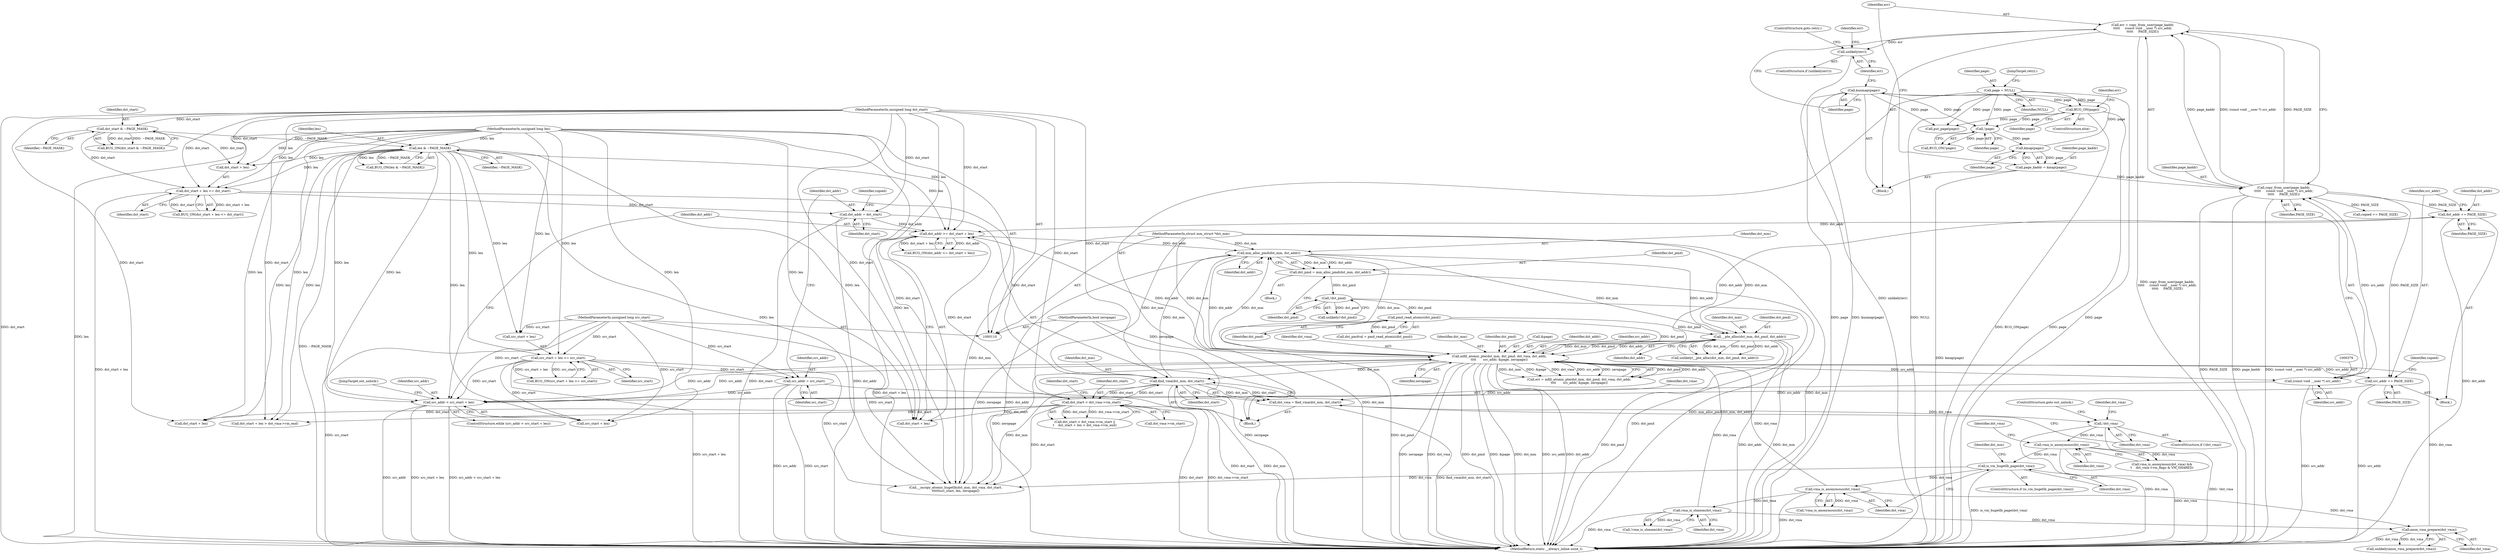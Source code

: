 digraph "0_linux_29ec90660d68bbdd69507c1c8b4e33aa299278b1_1@API" {
"1000371" [label="(Call,err = copy_from_user(page_kaddr,\n\t\t\t\t\t     (const void __user *) src_addr,\n\t\t\t\t\t     PAGE_SIZE))"];
"1000373" [label="(Call,copy_from_user(page_kaddr,\n\t\t\t\t\t     (const void __user *) src_addr,\n\t\t\t\t\t     PAGE_SIZE))"];
"1000367" [label="(Call,page_kaddr = kmap(page))"];
"1000369" [label="(Call,kmap(page))"];
"1000365" [label="(Call,!page)"];
"1000379" [label="(Call,kunmap(page))"];
"1000154" [label="(Call,page = NULL)"];
"1000392" [label="(Call,BUG_ON(page))"];
"1000375" [label="(Call,(const void __user *) src_addr)"];
"1000341" [label="(Call,mfill_atomic_pte(dst_mm, dst_pmd, dst_vma, dst_addr,\n\t\t\t\t       src_addr, &page, zeropage))"];
"1000310" [label="(Call,__pte_alloc(dst_mm, dst_pmd, dst_addr))"];
"1000277" [label="(Call,mm_alloc_pmd(dst_mm, dst_addr))"];
"1000180" [label="(Call,find_vma(dst_mm, dst_start))"];
"1000111" [label="(MethodParameterIn,struct mm_struct *dst_mm)"];
"1000112" [label="(MethodParameterIn,unsigned long dst_start)"];
"1000197" [label="(Call,dst_start < dst_vma->vm_start)"];
"1000140" [label="(Call,dst_start + len <= dst_start)"];
"1000126" [label="(Call,dst_start & ~PAGE_MASK)"];
"1000114" [label="(MethodParameterIn,unsigned long len)"];
"1000130" [label="(Call,len & ~PAGE_MASK)"];
"1000270" [label="(Call,dst_addr >= dst_start + len)"];
"1000148" [label="(Call,dst_addr = dst_start)"];
"1000398" [label="(Call,dst_addr += PAGE_SIZE)"];
"1000292" [label="(Call,pmd_read_atomic(dst_pmd))"];
"1000282" [label="(Call,!dst_pmd)"];
"1000275" [label="(Call,dst_pmd = mm_alloc_pmd(dst_mm, dst_addr))"];
"1000258" [label="(Call,anon_vma_prepare(dst_vma))"];
"1000239" [label="(Call,vma_is_anonymous(dst_vma))"];
"1000226" [label="(Call,is_vm_hugetlb_page(dst_vma))"];
"1000217" [label="(Call,vma_is_anonymous(dst_vma))"];
"1000184" [label="(Call,!dst_vma)"];
"1000178" [label="(Call,dst_vma = find_vma(dst_mm, dst_start))"];
"1000242" [label="(Call,vma_is_shmem(dst_vma))"];
"1000262" [label="(Call,src_addr < src_start + len)"];
"1000401" [label="(Call,src_addr += PAGE_SIZE)"];
"1000145" [label="(Call,src_addr = src_start)"];
"1000134" [label="(Call,src_start + len <= src_start)"];
"1000113" [label="(MethodParameterIn,unsigned long src_start)"];
"1000115" [label="(MethodParameterIn,bool zeropage)"];
"1000382" [label="(Call,unlikely(err))"];
"1000365" [label="(Call,!page)"];
"1000382" [label="(Call,unlikely(err))"];
"1000391" [label="(ControlStructure,else)"];
"1000117" [label="(Block,)"];
"1000401" [label="(Call,src_addr += PAGE_SIZE)"];
"1000199" [label="(Call,dst_vma->vm_start)"];
"1000243" [label="(Identifier,dst_vma)"];
"1000114" [label="(MethodParameterIn,unsigned long len)"];
"1000197" [label="(Call,dst_start < dst_vma->vm_start)"];
"1000371" [label="(Call,err = copy_from_user(page_kaddr,\n\t\t\t\t\t     (const void __user *) src_addr,\n\t\t\t\t\t     PAGE_SIZE))"];
"1000375" [label="(Call,(const void __user *) src_addr)"];
"1000402" [label="(Identifier,src_addr)"];
"1000180" [label="(Call,find_vma(dst_mm, dst_start))"];
"1000127" [label="(Identifier,dst_start)"];
"1000293" [label="(Identifier,dst_pmd)"];
"1000230" [label="(Identifier,dst_mm)"];
"1000191" [label="(Identifier,dst_vma)"];
"1000131" [label="(Identifier,len)"];
"1000345" [label="(Identifier,dst_addr)"];
"1000383" [label="(Identifier,err)"];
"1000128" [label="(Identifier,~PAGE_MASK)"];
"1000377" [label="(Identifier,src_addr)"];
"1000313" [label="(Identifier,dst_addr)"];
"1000218" [label="(Identifier,dst_vma)"];
"1000403" [label="(Identifier,PAGE_SIZE)"];
"1000134" [label="(Call,src_start + len <= src_start)"];
"1000271" [label="(Identifier,dst_addr)"];
"1000139" [label="(Call,BUG_ON(dst_start + len <= dst_start))"];
"1000154" [label="(Call,page = NULL)"];
"1000309" [label="(Call,unlikely(__pte_alloc(dst_mm, dst_pmd, dst_addr)))"];
"1000290" [label="(Call,dst_pmdval = pmd_read_atomic(dst_pmd))"];
"1000226" [label="(Call,is_vm_hugetlb_page(dst_vma))"];
"1000277" [label="(Call,mm_alloc_pmd(dst_mm, dst_addr))"];
"1000125" [label="(Call,BUG_ON(dst_start & ~PAGE_MASK))"];
"1000204" [label="(Identifier,dst_start)"];
"1000182" [label="(Identifier,dst_start)"];
"1000405" [label="(Identifier,copied)"];
"1000179" [label="(Identifier,dst_vma)"];
"1000144" [label="(Identifier,dst_start)"];
"1000275" [label="(Call,dst_pmd = mm_alloc_pmd(dst_mm, dst_addr))"];
"1000311" [label="(Identifier,dst_mm)"];
"1000178" [label="(Call,dst_vma = find_vma(dst_mm, dst_start))"];
"1000346" [label="(Identifier,src_addr)"];
"1000147" [label="(Identifier,src_start)"];
"1000150" [label="(Identifier,dst_start)"];
"1000370" [label="(Identifier,page)"];
"1000112" [label="(MethodParameterIn,unsigned long dst_start)"];
"1000227" [label="(Identifier,dst_vma)"];
"1000216" [label="(Call,vma_is_anonymous(dst_vma) &&\n\t    dst_vma->vm_flags & VM_SHARED)"];
"1000349" [label="(Identifier,zeropage)"];
"1000366" [label="(Identifier,page)"];
"1000238" [label="(Call,!vma_is_anonymous(dst_vma))"];
"1000259" [label="(Identifier,dst_vma)"];
"1000217" [label="(Call,vma_is_anonymous(dst_vma))"];
"1000344" [label="(Identifier,dst_vma)"];
"1000357" [label="(Block,)"];
"1000393" [label="(Identifier,page)"];
"1000386" [label="(Identifier,err)"];
"1000373" [label="(Call,copy_from_user(page_kaddr,\n\t\t\t\t\t     (const void __user *) src_addr,\n\t\t\t\t\t     PAGE_SIZE))"];
"1000126" [label="(Call,dst_start & ~PAGE_MASK)"];
"1000132" [label="(Identifier,~PAGE_MASK)"];
"1000140" [label="(Call,dst_start + len <= dst_start)"];
"1000292" [label="(Call,pmd_read_atomic(dst_pmd))"];
"1000417" [label="(JumpTarget,out_unlock:)"];
"1000130" [label="(Call,len & ~PAGE_MASK)"];
"1000184" [label="(Call,!dst_vma)"];
"1000312" [label="(Identifier,dst_pmd)"];
"1000368" [label="(Identifier,page_kaddr)"];
"1000279" [label="(Identifier,dst_addr)"];
"1000392" [label="(Call,BUG_ON(page))"];
"1000221" [label="(Identifier,dst_vma)"];
"1000264" [label="(Call,src_start + len)"];
"1000115" [label="(MethodParameterIn,bool zeropage)"];
"1000380" [label="(Identifier,page)"];
"1000270" [label="(Call,dst_addr >= dst_start + len)"];
"1000426" [label="(Call,put_page(page))"];
"1000240" [label="(Identifier,dst_vma)"];
"1000133" [label="(Call,BUG_ON(src_start + len <= src_start))"];
"1000113" [label="(MethodParameterIn,unsigned long src_start)"];
"1000396" [label="(Identifier,err)"];
"1000141" [label="(Call,dst_start + len)"];
"1000379" [label="(Call,kunmap(page))"];
"1000276" [label="(Identifier,dst_pmd)"];
"1000129" [label="(Call,BUG_ON(len & ~PAGE_MASK))"];
"1000186" [label="(ControlStructure,goto out_unlock;)"];
"1000342" [label="(Identifier,dst_mm)"];
"1000156" [label="(Identifier,NULL)"];
"1000257" [label="(Call,unlikely(anon_vma_prepare(dst_vma)))"];
"1000272" [label="(Call,dst_start + len)"];
"1000241" [label="(Call,!vma_is_shmem(dst_vma))"];
"1000263" [label="(Identifier,src_addr)"];
"1000400" [label="(Identifier,PAGE_SIZE)"];
"1000198" [label="(Identifier,dst_start)"];
"1000239" [label="(Call,vma_is_anonymous(dst_vma))"];
"1000310" [label="(Call,__pte_alloc(dst_mm, dst_pmd, dst_addr))"];
"1000183" [label="(ControlStructure,if (!dst_vma))"];
"1000364" [label="(Call,BUG_ON(!page))"];
"1000185" [label="(Identifier,dst_vma)"];
"1000203" [label="(Call,dst_start + len)"];
"1000397" [label="(Block,)"];
"1000155" [label="(Identifier,page)"];
"1000202" [label="(Call,dst_start + len > dst_vma->vm_end)"];
"1000146" [label="(Identifier,src_addr)"];
"1000399" [label="(Identifier,dst_addr)"];
"1000343" [label="(Identifier,dst_pmd)"];
"1000111" [label="(MethodParameterIn,struct mm_struct *dst_mm)"];
"1000283" [label="(Identifier,dst_pmd)"];
"1000138" [label="(Identifier,src_start)"];
"1000267" [label="(Block,)"];
"1000145" [label="(Call,src_addr = src_start)"];
"1000157" [label="(JumpTarget,retry:)"];
"1000347" [label="(Call,&page)"];
"1000242" [label="(Call,vma_is_shmem(dst_vma))"];
"1000278" [label="(Identifier,dst_mm)"];
"1000447" [label="(MethodReturn,static __always_inline ssize_t)"];
"1000196" [label="(Call,dst_start < dst_vma->vm_start ||\n\t    dst_start + len > dst_vma->vm_end)"];
"1000225" [label="(ControlStructure,if (is_vm_hugetlb_page(dst_vma)))"];
"1000369" [label="(Call,kmap(page))"];
"1000258" [label="(Call,anon_vma_prepare(dst_vma))"];
"1000135" [label="(Call,src_start + len)"];
"1000398" [label="(Call,dst_addr += PAGE_SIZE)"];
"1000262" [label="(Call,src_addr < src_start + len)"];
"1000152" [label="(Identifier,copied)"];
"1000281" [label="(Call,unlikely(!dst_pmd))"];
"1000390" [label="(ControlStructure,goto retry;)"];
"1000367" [label="(Call,page_kaddr = kmap(page))"];
"1000269" [label="(Call,BUG_ON(dst_addr >= dst_start + len))"];
"1000282" [label="(Call,!dst_pmd)"];
"1000149" [label="(Identifier,dst_addr)"];
"1000339" [label="(Call,err = mfill_atomic_pte(dst_mm, dst_pmd, dst_vma, dst_addr,\n\t\t\t\t       src_addr, &page, zeropage))"];
"1000378" [label="(Identifier,PAGE_SIZE)"];
"1000372" [label="(Identifier,err)"];
"1000181" [label="(Identifier,dst_mm)"];
"1000404" [label="(Call,copied += PAGE_SIZE)"];
"1000341" [label="(Call,mfill_atomic_pte(dst_mm, dst_pmd, dst_vma, dst_addr,\n\t\t\t\t       src_addr, &page, zeropage))"];
"1000261" [label="(ControlStructure,while (src_addr < src_start + len))"];
"1000381" [label="(ControlStructure,if (unlikely(err)))"];
"1000148" [label="(Call,dst_addr = dst_start)"];
"1000229" [label="(Call,__mcopy_atomic_hugetlb(dst_mm, dst_vma, dst_start,\n\t\t\t\t\t\tsrc_start, len, zeropage))"];
"1000374" [label="(Identifier,page_kaddr)"];
"1000371" -> "1000357"  [label="AST: "];
"1000371" -> "1000373"  [label="CFG: "];
"1000372" -> "1000371"  [label="AST: "];
"1000373" -> "1000371"  [label="AST: "];
"1000380" -> "1000371"  [label="CFG: "];
"1000371" -> "1000447"  [label="DDG: copy_from_user(page_kaddr,\n\t\t\t\t\t     (const void __user *) src_addr,\n\t\t\t\t\t     PAGE_SIZE)"];
"1000373" -> "1000371"  [label="DDG: page_kaddr"];
"1000373" -> "1000371"  [label="DDG: (const void __user *) src_addr"];
"1000373" -> "1000371"  [label="DDG: PAGE_SIZE"];
"1000371" -> "1000382"  [label="DDG: err"];
"1000373" -> "1000378"  [label="CFG: "];
"1000374" -> "1000373"  [label="AST: "];
"1000375" -> "1000373"  [label="AST: "];
"1000378" -> "1000373"  [label="AST: "];
"1000373" -> "1000447"  [label="DDG: (const void __user *) src_addr"];
"1000373" -> "1000447"  [label="DDG: PAGE_SIZE"];
"1000373" -> "1000447"  [label="DDG: page_kaddr"];
"1000367" -> "1000373"  [label="DDG: page_kaddr"];
"1000375" -> "1000373"  [label="DDG: src_addr"];
"1000373" -> "1000398"  [label="DDG: PAGE_SIZE"];
"1000373" -> "1000401"  [label="DDG: PAGE_SIZE"];
"1000373" -> "1000404"  [label="DDG: PAGE_SIZE"];
"1000367" -> "1000357"  [label="AST: "];
"1000367" -> "1000369"  [label="CFG: "];
"1000368" -> "1000367"  [label="AST: "];
"1000369" -> "1000367"  [label="AST: "];
"1000372" -> "1000367"  [label="CFG: "];
"1000367" -> "1000447"  [label="DDG: kmap(page)"];
"1000369" -> "1000367"  [label="DDG: page"];
"1000369" -> "1000370"  [label="CFG: "];
"1000370" -> "1000369"  [label="AST: "];
"1000365" -> "1000369"  [label="DDG: page"];
"1000369" -> "1000379"  [label="DDG: page"];
"1000365" -> "1000364"  [label="AST: "];
"1000365" -> "1000366"  [label="CFG: "];
"1000366" -> "1000365"  [label="AST: "];
"1000364" -> "1000365"  [label="CFG: "];
"1000365" -> "1000364"  [label="DDG: page"];
"1000379" -> "1000365"  [label="DDG: page"];
"1000154" -> "1000365"  [label="DDG: page"];
"1000392" -> "1000365"  [label="DDG: page"];
"1000379" -> "1000357"  [label="AST: "];
"1000379" -> "1000380"  [label="CFG: "];
"1000380" -> "1000379"  [label="AST: "];
"1000383" -> "1000379"  [label="CFG: "];
"1000379" -> "1000447"  [label="DDG: page"];
"1000379" -> "1000447"  [label="DDG: kunmap(page)"];
"1000379" -> "1000392"  [label="DDG: page"];
"1000379" -> "1000426"  [label="DDG: page"];
"1000154" -> "1000117"  [label="AST: "];
"1000154" -> "1000156"  [label="CFG: "];
"1000155" -> "1000154"  [label="AST: "];
"1000156" -> "1000154"  [label="AST: "];
"1000157" -> "1000154"  [label="CFG: "];
"1000154" -> "1000447"  [label="DDG: page"];
"1000154" -> "1000447"  [label="DDG: NULL"];
"1000154" -> "1000392"  [label="DDG: page"];
"1000154" -> "1000426"  [label="DDG: page"];
"1000392" -> "1000391"  [label="AST: "];
"1000392" -> "1000393"  [label="CFG: "];
"1000393" -> "1000392"  [label="AST: "];
"1000396" -> "1000392"  [label="CFG: "];
"1000392" -> "1000447"  [label="DDG: BUG_ON(page)"];
"1000392" -> "1000447"  [label="DDG: page"];
"1000392" -> "1000426"  [label="DDG: page"];
"1000375" -> "1000377"  [label="CFG: "];
"1000376" -> "1000375"  [label="AST: "];
"1000377" -> "1000375"  [label="AST: "];
"1000378" -> "1000375"  [label="CFG: "];
"1000375" -> "1000447"  [label="DDG: src_addr"];
"1000375" -> "1000262"  [label="DDG: src_addr"];
"1000341" -> "1000375"  [label="DDG: src_addr"];
"1000341" -> "1000339"  [label="AST: "];
"1000341" -> "1000349"  [label="CFG: "];
"1000342" -> "1000341"  [label="AST: "];
"1000343" -> "1000341"  [label="AST: "];
"1000344" -> "1000341"  [label="AST: "];
"1000345" -> "1000341"  [label="AST: "];
"1000346" -> "1000341"  [label="AST: "];
"1000347" -> "1000341"  [label="AST: "];
"1000349" -> "1000341"  [label="AST: "];
"1000339" -> "1000341"  [label="CFG: "];
"1000341" -> "1000447"  [label="DDG: zeropage"];
"1000341" -> "1000447"  [label="DDG: dst_vma"];
"1000341" -> "1000447"  [label="DDG: dst_pmd"];
"1000341" -> "1000447"  [label="DDG: &page"];
"1000341" -> "1000447"  [label="DDG: dst_mm"];
"1000341" -> "1000447"  [label="DDG: src_addr"];
"1000341" -> "1000447"  [label="DDG: dst_addr"];
"1000341" -> "1000180"  [label="DDG: dst_mm"];
"1000341" -> "1000229"  [label="DDG: zeropage"];
"1000341" -> "1000262"  [label="DDG: src_addr"];
"1000341" -> "1000270"  [label="DDG: dst_addr"];
"1000341" -> "1000277"  [label="DDG: dst_mm"];
"1000341" -> "1000339"  [label="DDG: dst_pmd"];
"1000341" -> "1000339"  [label="DDG: dst_addr"];
"1000341" -> "1000339"  [label="DDG: dst_mm"];
"1000341" -> "1000339"  [label="DDG: &page"];
"1000341" -> "1000339"  [label="DDG: dst_vma"];
"1000341" -> "1000339"  [label="DDG: src_addr"];
"1000341" -> "1000339"  [label="DDG: zeropage"];
"1000310" -> "1000341"  [label="DDG: dst_mm"];
"1000310" -> "1000341"  [label="DDG: dst_pmd"];
"1000310" -> "1000341"  [label="DDG: dst_addr"];
"1000277" -> "1000341"  [label="DDG: dst_mm"];
"1000277" -> "1000341"  [label="DDG: dst_addr"];
"1000111" -> "1000341"  [label="DDG: dst_mm"];
"1000292" -> "1000341"  [label="DDG: dst_pmd"];
"1000258" -> "1000341"  [label="DDG: dst_vma"];
"1000239" -> "1000341"  [label="DDG: dst_vma"];
"1000242" -> "1000341"  [label="DDG: dst_vma"];
"1000262" -> "1000341"  [label="DDG: src_addr"];
"1000115" -> "1000341"  [label="DDG: zeropage"];
"1000341" -> "1000398"  [label="DDG: dst_addr"];
"1000341" -> "1000401"  [label="DDG: src_addr"];
"1000310" -> "1000309"  [label="AST: "];
"1000310" -> "1000313"  [label="CFG: "];
"1000311" -> "1000310"  [label="AST: "];
"1000312" -> "1000310"  [label="AST: "];
"1000313" -> "1000310"  [label="AST: "];
"1000309" -> "1000310"  [label="CFG: "];
"1000310" -> "1000447"  [label="DDG: dst_pmd"];
"1000310" -> "1000447"  [label="DDG: dst_addr"];
"1000310" -> "1000447"  [label="DDG: dst_mm"];
"1000310" -> "1000309"  [label="DDG: dst_mm"];
"1000310" -> "1000309"  [label="DDG: dst_pmd"];
"1000310" -> "1000309"  [label="DDG: dst_addr"];
"1000277" -> "1000310"  [label="DDG: dst_mm"];
"1000277" -> "1000310"  [label="DDG: dst_addr"];
"1000111" -> "1000310"  [label="DDG: dst_mm"];
"1000292" -> "1000310"  [label="DDG: dst_pmd"];
"1000277" -> "1000275"  [label="AST: "];
"1000277" -> "1000279"  [label="CFG: "];
"1000278" -> "1000277"  [label="AST: "];
"1000279" -> "1000277"  [label="AST: "];
"1000275" -> "1000277"  [label="CFG: "];
"1000277" -> "1000447"  [label="DDG: dst_mm"];
"1000277" -> "1000447"  [label="DDG: dst_addr"];
"1000277" -> "1000275"  [label="DDG: dst_mm"];
"1000277" -> "1000275"  [label="DDG: dst_addr"];
"1000180" -> "1000277"  [label="DDG: dst_mm"];
"1000111" -> "1000277"  [label="DDG: dst_mm"];
"1000270" -> "1000277"  [label="DDG: dst_addr"];
"1000180" -> "1000178"  [label="AST: "];
"1000180" -> "1000182"  [label="CFG: "];
"1000181" -> "1000180"  [label="AST: "];
"1000182" -> "1000180"  [label="AST: "];
"1000178" -> "1000180"  [label="CFG: "];
"1000180" -> "1000447"  [label="DDG: dst_start"];
"1000180" -> "1000447"  [label="DDG: dst_mm"];
"1000180" -> "1000178"  [label="DDG: dst_mm"];
"1000180" -> "1000178"  [label="DDG: dst_start"];
"1000111" -> "1000180"  [label="DDG: dst_mm"];
"1000112" -> "1000180"  [label="DDG: dst_start"];
"1000197" -> "1000180"  [label="DDG: dst_start"];
"1000140" -> "1000180"  [label="DDG: dst_start"];
"1000180" -> "1000197"  [label="DDG: dst_start"];
"1000180" -> "1000229"  [label="DDG: dst_mm"];
"1000111" -> "1000110"  [label="AST: "];
"1000111" -> "1000447"  [label="DDG: dst_mm"];
"1000111" -> "1000229"  [label="DDG: dst_mm"];
"1000112" -> "1000110"  [label="AST: "];
"1000112" -> "1000447"  [label="DDG: dst_start"];
"1000112" -> "1000126"  [label="DDG: dst_start"];
"1000112" -> "1000140"  [label="DDG: dst_start"];
"1000112" -> "1000141"  [label="DDG: dst_start"];
"1000112" -> "1000148"  [label="DDG: dst_start"];
"1000112" -> "1000197"  [label="DDG: dst_start"];
"1000112" -> "1000202"  [label="DDG: dst_start"];
"1000112" -> "1000203"  [label="DDG: dst_start"];
"1000112" -> "1000229"  [label="DDG: dst_start"];
"1000112" -> "1000270"  [label="DDG: dst_start"];
"1000112" -> "1000272"  [label="DDG: dst_start"];
"1000197" -> "1000196"  [label="AST: "];
"1000197" -> "1000199"  [label="CFG: "];
"1000198" -> "1000197"  [label="AST: "];
"1000199" -> "1000197"  [label="AST: "];
"1000204" -> "1000197"  [label="CFG: "];
"1000196" -> "1000197"  [label="CFG: "];
"1000197" -> "1000447"  [label="DDG: dst_vma->vm_start"];
"1000197" -> "1000447"  [label="DDG: dst_start"];
"1000197" -> "1000196"  [label="DDG: dst_start"];
"1000197" -> "1000196"  [label="DDG: dst_vma->vm_start"];
"1000197" -> "1000202"  [label="DDG: dst_start"];
"1000197" -> "1000203"  [label="DDG: dst_start"];
"1000197" -> "1000229"  [label="DDG: dst_start"];
"1000197" -> "1000270"  [label="DDG: dst_start"];
"1000197" -> "1000272"  [label="DDG: dst_start"];
"1000140" -> "1000139"  [label="AST: "];
"1000140" -> "1000144"  [label="CFG: "];
"1000141" -> "1000140"  [label="AST: "];
"1000144" -> "1000140"  [label="AST: "];
"1000139" -> "1000140"  [label="CFG: "];
"1000140" -> "1000447"  [label="DDG: dst_start + len"];
"1000140" -> "1000139"  [label="DDG: dst_start + len"];
"1000140" -> "1000139"  [label="DDG: dst_start"];
"1000126" -> "1000140"  [label="DDG: dst_start"];
"1000114" -> "1000140"  [label="DDG: len"];
"1000130" -> "1000140"  [label="DDG: len"];
"1000140" -> "1000148"  [label="DDG: dst_start"];
"1000126" -> "1000125"  [label="AST: "];
"1000126" -> "1000128"  [label="CFG: "];
"1000127" -> "1000126"  [label="AST: "];
"1000128" -> "1000126"  [label="AST: "];
"1000125" -> "1000126"  [label="CFG: "];
"1000126" -> "1000125"  [label="DDG: dst_start"];
"1000126" -> "1000125"  [label="DDG: ~PAGE_MASK"];
"1000126" -> "1000130"  [label="DDG: ~PAGE_MASK"];
"1000126" -> "1000141"  [label="DDG: dst_start"];
"1000114" -> "1000110"  [label="AST: "];
"1000114" -> "1000447"  [label="DDG: len"];
"1000114" -> "1000130"  [label="DDG: len"];
"1000114" -> "1000134"  [label="DDG: len"];
"1000114" -> "1000135"  [label="DDG: len"];
"1000114" -> "1000141"  [label="DDG: len"];
"1000114" -> "1000202"  [label="DDG: len"];
"1000114" -> "1000203"  [label="DDG: len"];
"1000114" -> "1000229"  [label="DDG: len"];
"1000114" -> "1000262"  [label="DDG: len"];
"1000114" -> "1000264"  [label="DDG: len"];
"1000114" -> "1000270"  [label="DDG: len"];
"1000114" -> "1000272"  [label="DDG: len"];
"1000130" -> "1000129"  [label="AST: "];
"1000130" -> "1000132"  [label="CFG: "];
"1000131" -> "1000130"  [label="AST: "];
"1000132" -> "1000130"  [label="AST: "];
"1000129" -> "1000130"  [label="CFG: "];
"1000130" -> "1000447"  [label="DDG: ~PAGE_MASK"];
"1000130" -> "1000129"  [label="DDG: len"];
"1000130" -> "1000129"  [label="DDG: ~PAGE_MASK"];
"1000130" -> "1000134"  [label="DDG: len"];
"1000130" -> "1000135"  [label="DDG: len"];
"1000130" -> "1000141"  [label="DDG: len"];
"1000130" -> "1000202"  [label="DDG: len"];
"1000130" -> "1000203"  [label="DDG: len"];
"1000130" -> "1000229"  [label="DDG: len"];
"1000130" -> "1000262"  [label="DDG: len"];
"1000130" -> "1000264"  [label="DDG: len"];
"1000130" -> "1000270"  [label="DDG: len"];
"1000130" -> "1000272"  [label="DDG: len"];
"1000270" -> "1000269"  [label="AST: "];
"1000270" -> "1000272"  [label="CFG: "];
"1000271" -> "1000270"  [label="AST: "];
"1000272" -> "1000270"  [label="AST: "];
"1000269" -> "1000270"  [label="CFG: "];
"1000270" -> "1000447"  [label="DDG: dst_start + len"];
"1000270" -> "1000269"  [label="DDG: dst_addr"];
"1000270" -> "1000269"  [label="DDG: dst_start + len"];
"1000148" -> "1000270"  [label="DDG: dst_addr"];
"1000398" -> "1000270"  [label="DDG: dst_addr"];
"1000148" -> "1000117"  [label="AST: "];
"1000148" -> "1000150"  [label="CFG: "];
"1000149" -> "1000148"  [label="AST: "];
"1000150" -> "1000148"  [label="AST: "];
"1000152" -> "1000148"  [label="CFG: "];
"1000148" -> "1000447"  [label="DDG: dst_addr"];
"1000148" -> "1000447"  [label="DDG: dst_start"];
"1000398" -> "1000397"  [label="AST: "];
"1000398" -> "1000400"  [label="CFG: "];
"1000399" -> "1000398"  [label="AST: "];
"1000400" -> "1000398"  [label="AST: "];
"1000402" -> "1000398"  [label="CFG: "];
"1000398" -> "1000447"  [label="DDG: dst_addr"];
"1000292" -> "1000290"  [label="AST: "];
"1000292" -> "1000293"  [label="CFG: "];
"1000293" -> "1000292"  [label="AST: "];
"1000290" -> "1000292"  [label="CFG: "];
"1000292" -> "1000447"  [label="DDG: dst_pmd"];
"1000292" -> "1000290"  [label="DDG: dst_pmd"];
"1000282" -> "1000292"  [label="DDG: dst_pmd"];
"1000282" -> "1000281"  [label="AST: "];
"1000282" -> "1000283"  [label="CFG: "];
"1000283" -> "1000282"  [label="AST: "];
"1000281" -> "1000282"  [label="CFG: "];
"1000282" -> "1000447"  [label="DDG: dst_pmd"];
"1000282" -> "1000281"  [label="DDG: dst_pmd"];
"1000275" -> "1000282"  [label="DDG: dst_pmd"];
"1000275" -> "1000267"  [label="AST: "];
"1000276" -> "1000275"  [label="AST: "];
"1000283" -> "1000275"  [label="CFG: "];
"1000275" -> "1000447"  [label="DDG: mm_alloc_pmd(dst_mm, dst_addr)"];
"1000258" -> "1000257"  [label="AST: "];
"1000258" -> "1000259"  [label="CFG: "];
"1000259" -> "1000258"  [label="AST: "];
"1000257" -> "1000258"  [label="CFG: "];
"1000258" -> "1000447"  [label="DDG: dst_vma"];
"1000258" -> "1000257"  [label="DDG: dst_vma"];
"1000239" -> "1000258"  [label="DDG: dst_vma"];
"1000242" -> "1000258"  [label="DDG: dst_vma"];
"1000239" -> "1000238"  [label="AST: "];
"1000239" -> "1000240"  [label="CFG: "];
"1000240" -> "1000239"  [label="AST: "];
"1000238" -> "1000239"  [label="CFG: "];
"1000239" -> "1000447"  [label="DDG: dst_vma"];
"1000239" -> "1000238"  [label="DDG: dst_vma"];
"1000226" -> "1000239"  [label="DDG: dst_vma"];
"1000239" -> "1000242"  [label="DDG: dst_vma"];
"1000226" -> "1000225"  [label="AST: "];
"1000226" -> "1000227"  [label="CFG: "];
"1000227" -> "1000226"  [label="AST: "];
"1000230" -> "1000226"  [label="CFG: "];
"1000240" -> "1000226"  [label="CFG: "];
"1000226" -> "1000447"  [label="DDG: is_vm_hugetlb_page(dst_vma)"];
"1000217" -> "1000226"  [label="DDG: dst_vma"];
"1000226" -> "1000229"  [label="DDG: dst_vma"];
"1000217" -> "1000216"  [label="AST: "];
"1000217" -> "1000218"  [label="CFG: "];
"1000218" -> "1000217"  [label="AST: "];
"1000221" -> "1000217"  [label="CFG: "];
"1000216" -> "1000217"  [label="CFG: "];
"1000217" -> "1000447"  [label="DDG: dst_vma"];
"1000217" -> "1000216"  [label="DDG: dst_vma"];
"1000184" -> "1000217"  [label="DDG: dst_vma"];
"1000184" -> "1000183"  [label="AST: "];
"1000184" -> "1000185"  [label="CFG: "];
"1000185" -> "1000184"  [label="AST: "];
"1000186" -> "1000184"  [label="CFG: "];
"1000191" -> "1000184"  [label="CFG: "];
"1000184" -> "1000447"  [label="DDG: dst_vma"];
"1000184" -> "1000447"  [label="DDG: !dst_vma"];
"1000178" -> "1000184"  [label="DDG: dst_vma"];
"1000178" -> "1000117"  [label="AST: "];
"1000179" -> "1000178"  [label="AST: "];
"1000185" -> "1000178"  [label="CFG: "];
"1000178" -> "1000447"  [label="DDG: find_vma(dst_mm, dst_start)"];
"1000242" -> "1000241"  [label="AST: "];
"1000242" -> "1000243"  [label="CFG: "];
"1000243" -> "1000242"  [label="AST: "];
"1000241" -> "1000242"  [label="CFG: "];
"1000242" -> "1000447"  [label="DDG: dst_vma"];
"1000242" -> "1000241"  [label="DDG: dst_vma"];
"1000262" -> "1000261"  [label="AST: "];
"1000262" -> "1000264"  [label="CFG: "];
"1000263" -> "1000262"  [label="AST: "];
"1000264" -> "1000262"  [label="AST: "];
"1000271" -> "1000262"  [label="CFG: "];
"1000417" -> "1000262"  [label="CFG: "];
"1000262" -> "1000447"  [label="DDG: src_addr"];
"1000262" -> "1000447"  [label="DDG: src_start + len"];
"1000262" -> "1000447"  [label="DDG: src_addr < src_start + len"];
"1000401" -> "1000262"  [label="DDG: src_addr"];
"1000145" -> "1000262"  [label="DDG: src_addr"];
"1000113" -> "1000262"  [label="DDG: src_start"];
"1000134" -> "1000262"  [label="DDG: src_start"];
"1000401" -> "1000397"  [label="AST: "];
"1000401" -> "1000403"  [label="CFG: "];
"1000402" -> "1000401"  [label="AST: "];
"1000403" -> "1000401"  [label="AST: "];
"1000405" -> "1000401"  [label="CFG: "];
"1000401" -> "1000447"  [label="DDG: src_addr"];
"1000145" -> "1000117"  [label="AST: "];
"1000145" -> "1000147"  [label="CFG: "];
"1000146" -> "1000145"  [label="AST: "];
"1000147" -> "1000145"  [label="AST: "];
"1000149" -> "1000145"  [label="CFG: "];
"1000145" -> "1000447"  [label="DDG: src_addr"];
"1000145" -> "1000447"  [label="DDG: src_start"];
"1000134" -> "1000145"  [label="DDG: src_start"];
"1000113" -> "1000145"  [label="DDG: src_start"];
"1000134" -> "1000133"  [label="AST: "];
"1000134" -> "1000138"  [label="CFG: "];
"1000135" -> "1000134"  [label="AST: "];
"1000138" -> "1000134"  [label="AST: "];
"1000133" -> "1000134"  [label="CFG: "];
"1000134" -> "1000447"  [label="DDG: src_start + len"];
"1000134" -> "1000133"  [label="DDG: src_start + len"];
"1000134" -> "1000133"  [label="DDG: src_start"];
"1000113" -> "1000134"  [label="DDG: src_start"];
"1000134" -> "1000229"  [label="DDG: src_start"];
"1000134" -> "1000264"  [label="DDG: src_start"];
"1000113" -> "1000110"  [label="AST: "];
"1000113" -> "1000447"  [label="DDG: src_start"];
"1000113" -> "1000135"  [label="DDG: src_start"];
"1000113" -> "1000229"  [label="DDG: src_start"];
"1000113" -> "1000264"  [label="DDG: src_start"];
"1000115" -> "1000110"  [label="AST: "];
"1000115" -> "1000447"  [label="DDG: zeropage"];
"1000115" -> "1000229"  [label="DDG: zeropage"];
"1000382" -> "1000381"  [label="AST: "];
"1000382" -> "1000383"  [label="CFG: "];
"1000383" -> "1000382"  [label="AST: "];
"1000386" -> "1000382"  [label="CFG: "];
"1000390" -> "1000382"  [label="CFG: "];
"1000382" -> "1000447"  [label="DDG: unlikely(err)"];
}
